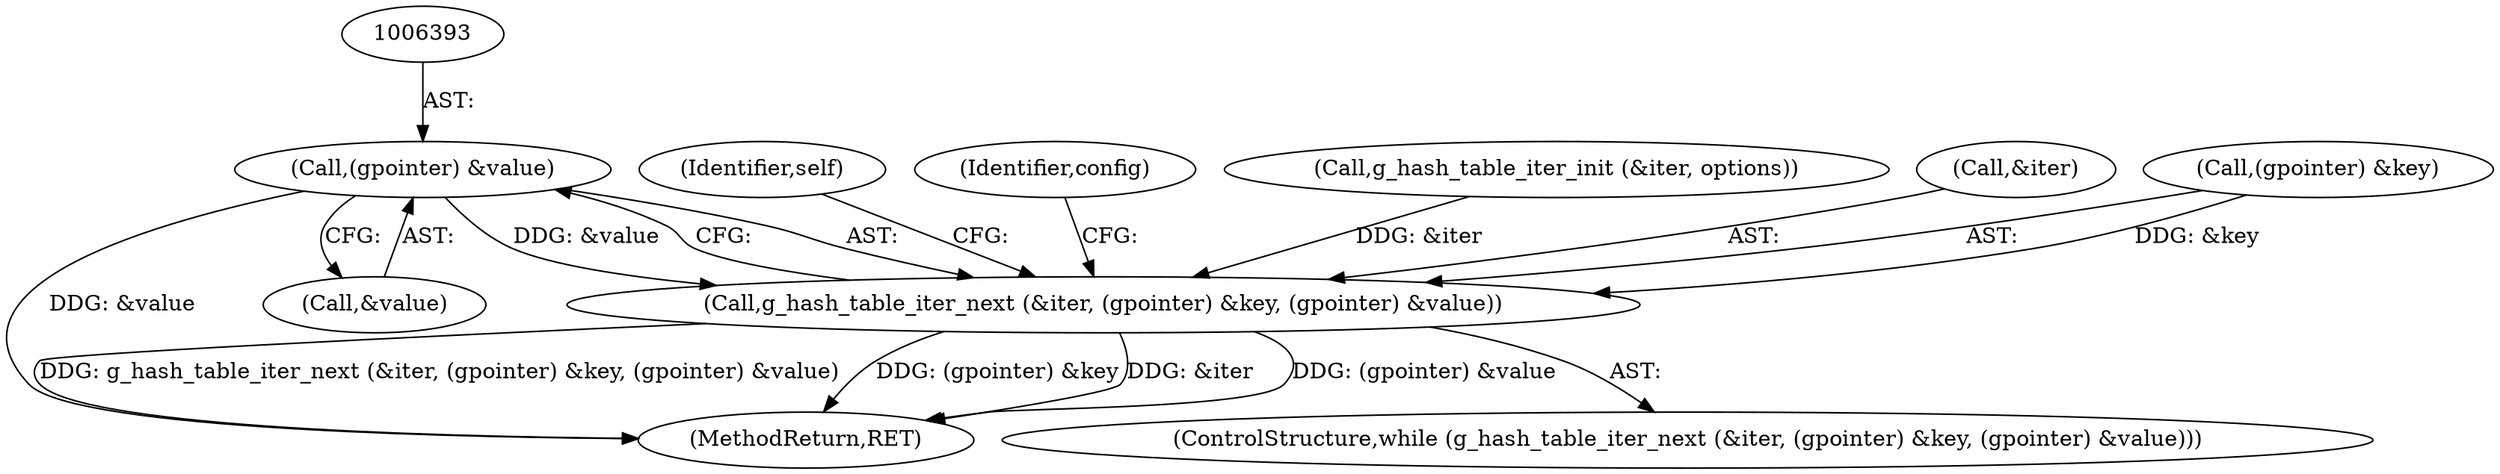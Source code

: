 digraph "0_NetworkManager_d5fc88e573fa58b93034b04d35a2454f5d28cad9@pointer" {
"1006392" [label="(Call,(gpointer) &value)"];
"1006385" [label="(Call,g_hash_table_iter_next (&iter, (gpointer) &key, (gpointer) &value))"];
"1006394" [label="(Call,&value)"];
"1006392" [label="(Call,(gpointer) &value)"];
"1006402" [label="(Identifier,self)"];
"1007368" [label="(MethodReturn,RET)"];
"1006397" [label="(Identifier,config)"];
"1006385" [label="(Call,g_hash_table_iter_next (&iter, (gpointer) &key, (gpointer) &value))"];
"1006384" [label="(ControlStructure,while (g_hash_table_iter_next (&iter, (gpointer) &key, (gpointer) &value)))"];
"1006380" [label="(Call,g_hash_table_iter_init (&iter, options))"];
"1006386" [label="(Call,&iter)"];
"1006388" [label="(Call,(gpointer) &key)"];
"1006392" -> "1006385"  [label="AST: "];
"1006392" -> "1006394"  [label="CFG: "];
"1006393" -> "1006392"  [label="AST: "];
"1006394" -> "1006392"  [label="AST: "];
"1006385" -> "1006392"  [label="CFG: "];
"1006392" -> "1007368"  [label="DDG: &value"];
"1006392" -> "1006385"  [label="DDG: &value"];
"1006385" -> "1006384"  [label="AST: "];
"1006386" -> "1006385"  [label="AST: "];
"1006388" -> "1006385"  [label="AST: "];
"1006397" -> "1006385"  [label="CFG: "];
"1006402" -> "1006385"  [label="CFG: "];
"1006385" -> "1007368"  [label="DDG: (gpointer) &value"];
"1006385" -> "1007368"  [label="DDG: g_hash_table_iter_next (&iter, (gpointer) &key, (gpointer) &value)"];
"1006385" -> "1007368"  [label="DDG: (gpointer) &key"];
"1006385" -> "1007368"  [label="DDG: &iter"];
"1006380" -> "1006385"  [label="DDG: &iter"];
"1006388" -> "1006385"  [label="DDG: &key"];
}
